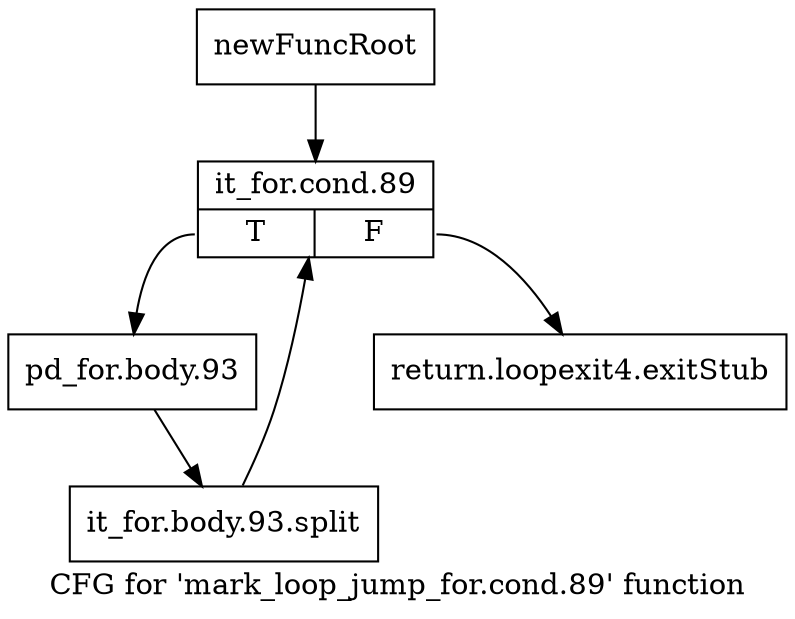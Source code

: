 digraph "CFG for 'mark_loop_jump_for.cond.89' function" {
	label="CFG for 'mark_loop_jump_for.cond.89' function";

	Node0xb6deb60 [shape=record,label="{newFuncRoot}"];
	Node0xb6deb60 -> Node0xb6dec00;
	Node0xb6debb0 [shape=record,label="{return.loopexit4.exitStub}"];
	Node0xb6dec00 [shape=record,label="{it_for.cond.89|{<s0>T|<s1>F}}"];
	Node0xb6dec00:s0 -> Node0xb6dec50;
	Node0xb6dec00:s1 -> Node0xb6debb0;
	Node0xb6dec50 [shape=record,label="{pd_for.body.93}"];
	Node0xb6dec50 -> Node0xf9f21a0;
	Node0xf9f21a0 [shape=record,label="{it_for.body.93.split}"];
	Node0xf9f21a0 -> Node0xb6dec00;
}
